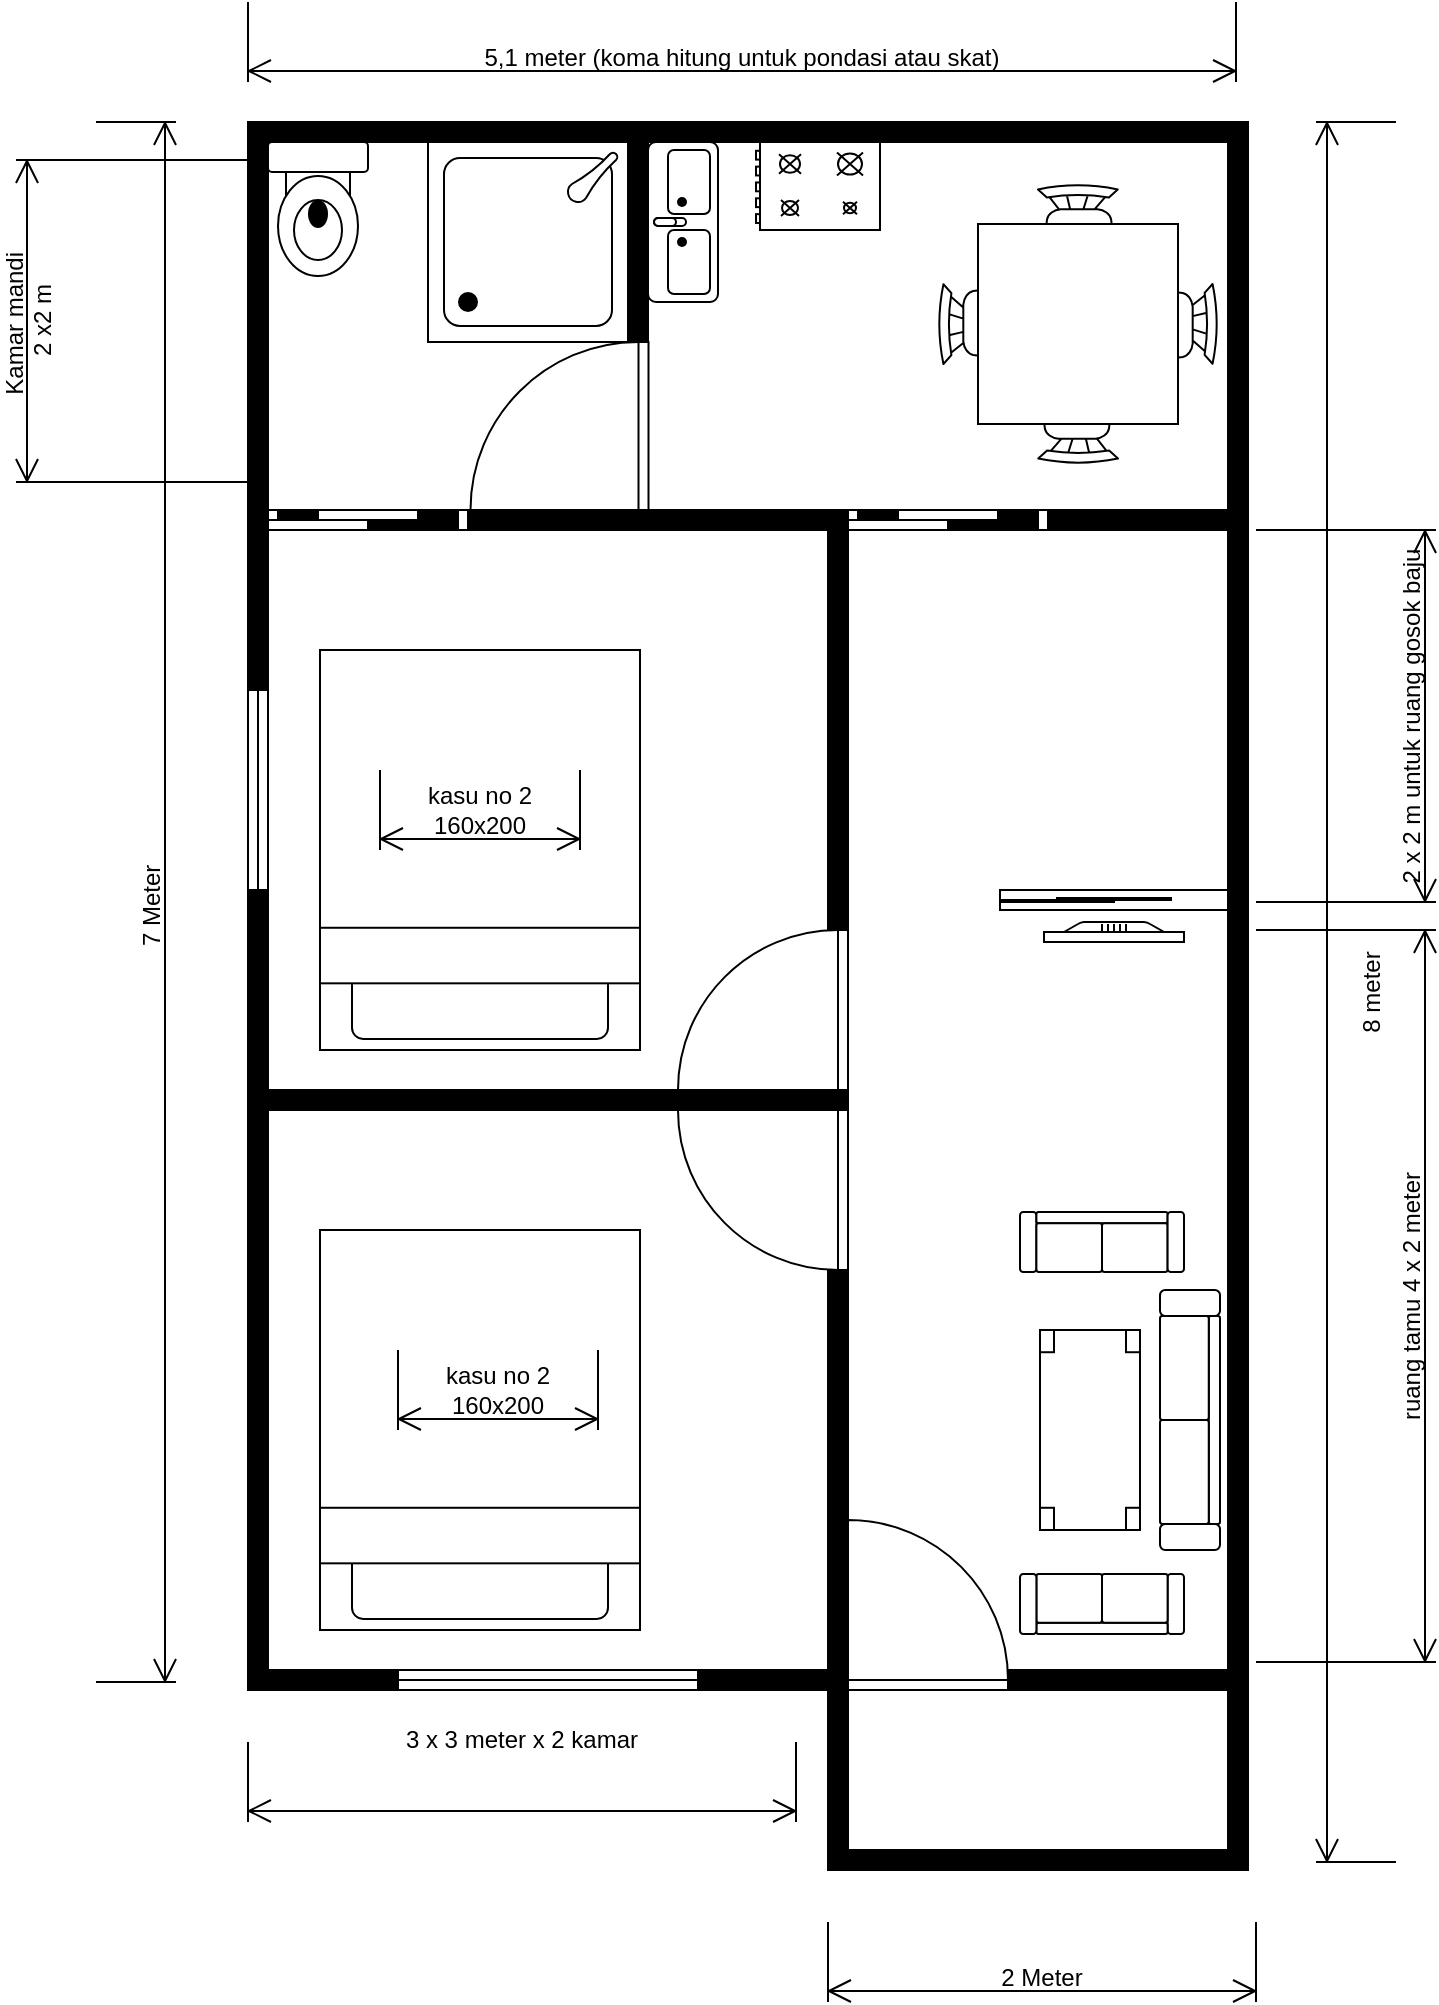 <mxfile version="26.2.8">
  <diagram name="Page-1" id="BZuwGymQNcYCeyRc5cNK">
    <mxGraphModel dx="2983" dy="1606" grid="1" gridSize="10" guides="1" tooltips="1" connect="1" arrows="1" fold="1" page="1" pageScale="1" pageWidth="827" pageHeight="1169" math="0" shadow="0">
      <root>
        <mxCell id="0" />
        <mxCell id="1" parent="0" />
        <mxCell id="aFWhxZSOhG73CUj41OJK-6" value="" style="verticalLabelPosition=bottom;html=1;verticalAlign=top;align=center;shape=mxgraph.floorplan.bed_single;rotation=-180;" vertex="1" parent="1">
          <mxGeometry x="202" y="634" width="160" height="200" as="geometry" />
        </mxCell>
        <mxCell id="aFWhxZSOhG73CUj41OJK-7" value="" style="verticalLabelPosition=bottom;html=1;verticalAlign=top;align=center;shape=mxgraph.floorplan.bed_single;rotation=-180;" vertex="1" parent="1">
          <mxGeometry x="202" y="344" width="160" height="200" as="geometry" />
        </mxCell>
        <mxCell id="aFWhxZSOhG73CUj41OJK-8" value="" style="verticalLabelPosition=bottom;html=1;verticalAlign=top;align=center;shape=mxgraph.floorplan.wallU;fillColor=strokeColor;direction=north;" vertex="1" parent="1">
          <mxGeometry x="166" y="274" width="300" height="300" as="geometry" />
        </mxCell>
        <mxCell id="aFWhxZSOhG73CUj41OJK-10" value="" style="verticalLabelPosition=bottom;html=1;verticalAlign=top;align=center;shape=mxgraph.floorplan.wallCorner;fillColor=strokeColor;direction=west" vertex="1" parent="1">
          <mxGeometry x="546" y="464" width="120" height="400" as="geometry" />
        </mxCell>
        <mxCell id="aFWhxZSOhG73CUj41OJK-11" value="" style="verticalLabelPosition=bottom;html=1;verticalAlign=top;align=center;shape=mxgraph.floorplan.wallCorner;fillColor=strokeColor;direction=south;" vertex="1" parent="1">
          <mxGeometry x="466" y="274" width="200" height="200" as="geometry" />
        </mxCell>
        <mxCell id="aFWhxZSOhG73CUj41OJK-12" value="" style="verticalLabelPosition=bottom;html=1;verticalAlign=top;align=center;shape=mxgraph.floorplan.wall;fillColor=strokeColor;direction=south;" vertex="1" parent="1">
          <mxGeometry x="456" y="284" width="10" height="200" as="geometry" />
        </mxCell>
        <mxCell id="aFWhxZSOhG73CUj41OJK-13" value="" style="verticalLabelPosition=bottom;html=1;verticalAlign=top;align=center;shape=mxgraph.floorplan.doorRight;aspect=fixed;direction=south;" vertex="1" parent="1">
          <mxGeometry x="381" y="484" width="85" height="80" as="geometry" />
        </mxCell>
        <mxCell id="aFWhxZSOhG73CUj41OJK-14" value="" style="verticalLabelPosition=bottom;html=1;verticalAlign=top;align=center;shape=mxgraph.floorplan.wallU;fillColor=strokeColor;direction=north;" vertex="1" parent="1">
          <mxGeometry x="166" y="564" width="300" height="300" as="geometry" />
        </mxCell>
        <mxCell id="aFWhxZSOhG73CUj41OJK-15" value="" style="verticalLabelPosition=bottom;html=1;verticalAlign=top;align=center;shape=mxgraph.floorplan.doorLeft;aspect=fixed;direction=south;" vertex="1" parent="1">
          <mxGeometry x="381" y="574" width="85" height="80" as="geometry" />
        </mxCell>
        <mxCell id="aFWhxZSOhG73CUj41OJK-16" value="" style="verticalLabelPosition=bottom;html=1;verticalAlign=top;align=center;shape=mxgraph.floorplan.wall;fillColor=strokeColor;direction=south;" vertex="1" parent="1">
          <mxGeometry x="456" y="654" width="10" height="200" as="geometry" />
        </mxCell>
        <mxCell id="aFWhxZSOhG73CUj41OJK-17" value="" style="verticalLabelPosition=bottom;html=1;verticalAlign=top;align=center;shape=mxgraph.floorplan.doorRight;aspect=fixed;direction=west;" vertex="1" parent="1">
          <mxGeometry x="466" y="779" width="80" height="85" as="geometry" />
        </mxCell>
        <mxCell id="aFWhxZSOhG73CUj41OJK-19" value="" style="verticalLabelPosition=bottom;html=1;verticalAlign=top;align=center;shape=mxgraph.floorplan.windowGlider;dx=0.25;" vertex="1" parent="1">
          <mxGeometry x="542" y="464" width="114" height="10" as="geometry" />
        </mxCell>
        <mxCell id="aFWhxZSOhG73CUj41OJK-21" value="" style="verticalLabelPosition=bottom;html=1;verticalAlign=top;align=center;shape=mxgraph.floorplan.flat_tv;" vertex="1" parent="1">
          <mxGeometry x="564" y="480" width="70" height="10" as="geometry" />
        </mxCell>
        <mxCell id="aFWhxZSOhG73CUj41OJK-22" value="" style="verticalLabelPosition=bottom;html=1;verticalAlign=top;align=center;shape=mxgraph.floorplan.table;direction=south;" vertex="1" parent="1">
          <mxGeometry x="562" y="684" width="50" height="100" as="geometry" />
        </mxCell>
        <mxCell id="aFWhxZSOhG73CUj41OJK-23" value="" style="verticalLabelPosition=bottom;html=1;verticalAlign=top;align=center;shape=mxgraph.floorplan.couch;direction=south;" vertex="1" parent="1">
          <mxGeometry x="622" y="664" width="30" height="130" as="geometry" />
        </mxCell>
        <mxCell id="aFWhxZSOhG73CUj41OJK-24" value="" style="verticalLabelPosition=bottom;html=1;verticalAlign=top;align=center;shape=mxgraph.floorplan.couch;direction=west;" vertex="1" parent="1">
          <mxGeometry x="552" y="806" width="82" height="30" as="geometry" />
        </mxCell>
        <mxCell id="aFWhxZSOhG73CUj41OJK-25" value="" style="verticalLabelPosition=bottom;html=1;verticalAlign=top;align=center;shape=mxgraph.floorplan.couch;direction=east;" vertex="1" parent="1">
          <mxGeometry x="552" y="625" width="82" height="30" as="geometry" />
        </mxCell>
        <mxCell id="aFWhxZSOhG73CUj41OJK-26" value="" style="verticalLabelPosition=bottom;html=1;verticalAlign=top;align=center;shape=mxgraph.floorplan.window;" vertex="1" parent="1">
          <mxGeometry x="241" y="854" width="150" height="10" as="geometry" />
        </mxCell>
        <mxCell id="aFWhxZSOhG73CUj41OJK-27" value="" style="verticalLabelPosition=bottom;html=1;verticalAlign=top;align=center;shape=mxgraph.floorplan.window;direction=south;" vertex="1" parent="1">
          <mxGeometry x="166" y="364" width="10" height="100" as="geometry" />
        </mxCell>
        <mxCell id="aFWhxZSOhG73CUj41OJK-28" value="" style="verticalLabelPosition=bottom;html=1;verticalAlign=top;align=center;shape=mxgraph.floorplan.wallU;fillColor=strokeColor;direction=west;" vertex="1" parent="1">
          <mxGeometry x="456" y="854" width="210" height="100" as="geometry" />
        </mxCell>
        <mxCell id="aFWhxZSOhG73CUj41OJK-30" value="" style="verticalLabelPosition=bottom;html=1;verticalAlign=top;align=center;shape=mxgraph.floorplan.wallCorner;fillColor=strokeColor;" vertex="1" parent="1">
          <mxGeometry x="166" y="80" width="200" height="204" as="geometry" />
        </mxCell>
        <mxCell id="aFWhxZSOhG73CUj41OJK-31" value="" style="verticalLabelPosition=bottom;html=1;verticalAlign=top;align=center;shape=mxgraph.floorplan.wall;fillColor=strokeColor;direction=south;" vertex="1" parent="1">
          <mxGeometry x="356" y="84" width="10" height="106" as="geometry" />
        </mxCell>
        <mxCell id="aFWhxZSOhG73CUj41OJK-32" value="" style="verticalLabelPosition=bottom;html=1;verticalAlign=top;align=center;shape=mxgraph.floorplan.doorRight;aspect=fixed;direction=south;" vertex="1" parent="1">
          <mxGeometry x="276" y="190" width="90.25" height="84" as="geometry" />
        </mxCell>
        <mxCell id="aFWhxZSOhG73CUj41OJK-33" value="" style="verticalLabelPosition=bottom;html=1;verticalAlign=top;align=center;shape=mxgraph.floorplan.wallCorner;fillColor=strokeColor;direction=south;" vertex="1" parent="1">
          <mxGeometry x="360" y="80" width="306" height="194" as="geometry" />
        </mxCell>
        <mxCell id="aFWhxZSOhG73CUj41OJK-34" value="" style="verticalLabelPosition=bottom;html=1;verticalAlign=top;align=center;shape=mxgraph.floorplan.doorBypass;dx=0.25;" vertex="1" parent="1">
          <mxGeometry x="466" y="274" width="100" height="10" as="geometry" />
        </mxCell>
        <mxCell id="aFWhxZSOhG73CUj41OJK-35" value="" style="verticalLabelPosition=bottom;html=1;verticalAlign=top;align=center;shape=mxgraph.floorplan.doorBypass;dx=0.25;" vertex="1" parent="1">
          <mxGeometry x="176" y="274" width="100" height="10" as="geometry" />
        </mxCell>
        <mxCell id="aFWhxZSOhG73CUj41OJK-46" value="" style="verticalLabelPosition=bottom;html=1;verticalAlign=top;align=center;shape=mxgraph.floorplan.chair;shadow=0;" vertex="1" parent="1">
          <mxGeometry x="561" y="111" width="40" height="52" as="geometry" />
        </mxCell>
        <mxCell id="aFWhxZSOhG73CUj41OJK-47" value="" style="verticalLabelPosition=bottom;html=1;verticalAlign=top;align=center;shape=mxgraph.floorplan.chair;shadow=0;direction=west;" vertex="1" parent="1">
          <mxGeometry x="561" y="199" width="40" height="52" as="geometry" />
        </mxCell>
        <mxCell id="aFWhxZSOhG73CUj41OJK-48" value="" style="verticalLabelPosition=bottom;html=1;verticalAlign=top;align=center;shape=mxgraph.floorplan.chair;shadow=0;direction=north;" vertex="1" parent="1">
          <mxGeometry x="511" y="161" width="52" height="40" as="geometry" />
        </mxCell>
        <mxCell id="aFWhxZSOhG73CUj41OJK-49" value="" style="verticalLabelPosition=bottom;html=1;verticalAlign=top;align=center;shape=mxgraph.floorplan.chair;shadow=0;direction=south" vertex="1" parent="1">
          <mxGeometry x="599" y="161" width="52" height="40" as="geometry" />
        </mxCell>
        <mxCell id="aFWhxZSOhG73CUj41OJK-50" value="" style="shape=rect;shadow=0;html=1;" vertex="1" parent="1">
          <mxGeometry x="531" y="131" width="100" height="100" as="geometry" />
        </mxCell>
        <mxCell id="aFWhxZSOhG73CUj41OJK-51" value="" style="verticalLabelPosition=bottom;html=1;verticalAlign=top;align=center;shape=mxgraph.floorplan.sink_double2;direction=north;" vertex="1" parent="1">
          <mxGeometry x="366" y="90" width="35" height="80" as="geometry" />
        </mxCell>
        <mxCell id="aFWhxZSOhG73CUj41OJK-52" value="" style="verticalLabelPosition=bottom;html=1;verticalAlign=top;align=center;shape=mxgraph.floorplan.toilet;" vertex="1" parent="1">
          <mxGeometry x="176" y="90" width="50" height="67" as="geometry" />
        </mxCell>
        <mxCell id="aFWhxZSOhG73CUj41OJK-53" value="" style="verticalLabelPosition=bottom;html=1;verticalAlign=top;align=center;shape=mxgraph.floorplan.shower2;" vertex="1" parent="1">
          <mxGeometry x="256" y="90" width="100" height="100" as="geometry" />
        </mxCell>
        <mxCell id="aFWhxZSOhG73CUj41OJK-54" value="" style="verticalLabelPosition=bottom;html=1;verticalAlign=top;align=center;shape=mxgraph.floorplan.range_1;direction=south;" vertex="1" parent="1">
          <mxGeometry x="420" y="90" width="62" height="44" as="geometry" />
        </mxCell>
        <mxCell id="aFWhxZSOhG73CUj41OJK-55" value="7 Meter&amp;nbsp;" style="shape=dimension;direction=north;whiteSpace=wrap;html=1;align=center;points=[];verticalAlign=bottom;labelBackgroundColor=none;horizontal=0;spacingBottom=3;" vertex="1" parent="1">
          <mxGeometry x="90" y="80" width="40" height="780" as="geometry" />
        </mxCell>
        <mxCell id="aFWhxZSOhG73CUj41OJK-60" value="5,1 meter (koma hitung untuk pondasi atau skat)" style="shape=dimension;whiteSpace=wrap;html=1;align=center;points=[];verticalAlign=bottom;spacingBottom=3;labelBackgroundColor=none;" vertex="1" parent="1">
          <mxGeometry x="166" y="20" width="494" height="40" as="geometry" />
        </mxCell>
        <mxCell id="aFWhxZSOhG73CUj41OJK-61" value="8 meter" style="shape=dimension;direction=south;whiteSpace=wrap;html=1;align=center;points=[];verticalAlign=bottom;labelBackgroundColor=none;horizontal=0;spacingBottom=3;" vertex="1" parent="1">
          <mxGeometry x="700" y="80" width="40" height="870" as="geometry" />
        </mxCell>
        <mxCell id="aFWhxZSOhG73CUj41OJK-62" value="2 Meter" style="shape=dimension;whiteSpace=wrap;html=1;align=center;points=[];verticalAlign=bottom;spacingBottom=3;labelBackgroundColor=none;" vertex="1" parent="1">
          <mxGeometry x="456" y="980" width="214" height="40" as="geometry" />
        </mxCell>
        <mxCell id="aFWhxZSOhG73CUj41OJK-64" value="3 x 3 meter x 2 kamar" style="shape=dimension;direction=east;whiteSpace=wrap;html=1;align=center;points=[];verticalAlign=top;spacingTop=-15;labelBackgroundColor=none;" vertex="1" parent="1">
          <mxGeometry x="166" y="890" width="274" height="40" as="geometry" />
        </mxCell>
        <mxCell id="aFWhxZSOhG73CUj41OJK-65" value="2 x 2 m untuk ruang gosok baju" style="shape=dimension;direction=north;whiteSpace=wrap;html=1;align=center;points=[];verticalAlign=bottom;labelBackgroundColor=none;horizontal=0;spacingBottom=3;" vertex="1" parent="1">
          <mxGeometry x="670" y="284" width="90" height="186" as="geometry" />
        </mxCell>
        <mxCell id="aFWhxZSOhG73CUj41OJK-66" value="kasu no 2 160x200" style="shape=dimension;whiteSpace=wrap;html=1;align=center;points=[];verticalAlign=bottom;spacingBottom=3;labelBackgroundColor=none;" vertex="1" parent="1">
          <mxGeometry x="232" y="404" width="100" height="40" as="geometry" />
        </mxCell>
        <mxCell id="aFWhxZSOhG73CUj41OJK-67" value="kasu no 2 160x200" style="shape=dimension;whiteSpace=wrap;html=1;align=center;points=[];verticalAlign=bottom;spacingBottom=3;labelBackgroundColor=none;" vertex="1" parent="1">
          <mxGeometry x="241" y="694" width="100" height="40" as="geometry" />
        </mxCell>
        <mxCell id="aFWhxZSOhG73CUj41OJK-68" value="Kamar mandi&amp;nbsp;&lt;div&gt;2 x2 m&lt;/div&gt;" style="shape=dimension;direction=south;whiteSpace=wrap;html=1;align=center;points=[];verticalAlign=top;labelBackgroundColor=none;horizontal=0;spacingTop=-15;" vertex="1" parent="1">
          <mxGeometry x="50" y="99" width="116" height="161" as="geometry" />
        </mxCell>
        <mxCell id="aFWhxZSOhG73CUj41OJK-69" value="ruang tamu 4 x 2 meter" style="shape=dimension;direction=north;whiteSpace=wrap;html=1;align=center;points=[];verticalAlign=bottom;labelBackgroundColor=none;horizontal=0;spacingBottom=3;" vertex="1" parent="1">
          <mxGeometry x="670" y="484" width="90" height="366" as="geometry" />
        </mxCell>
      </root>
    </mxGraphModel>
  </diagram>
</mxfile>
